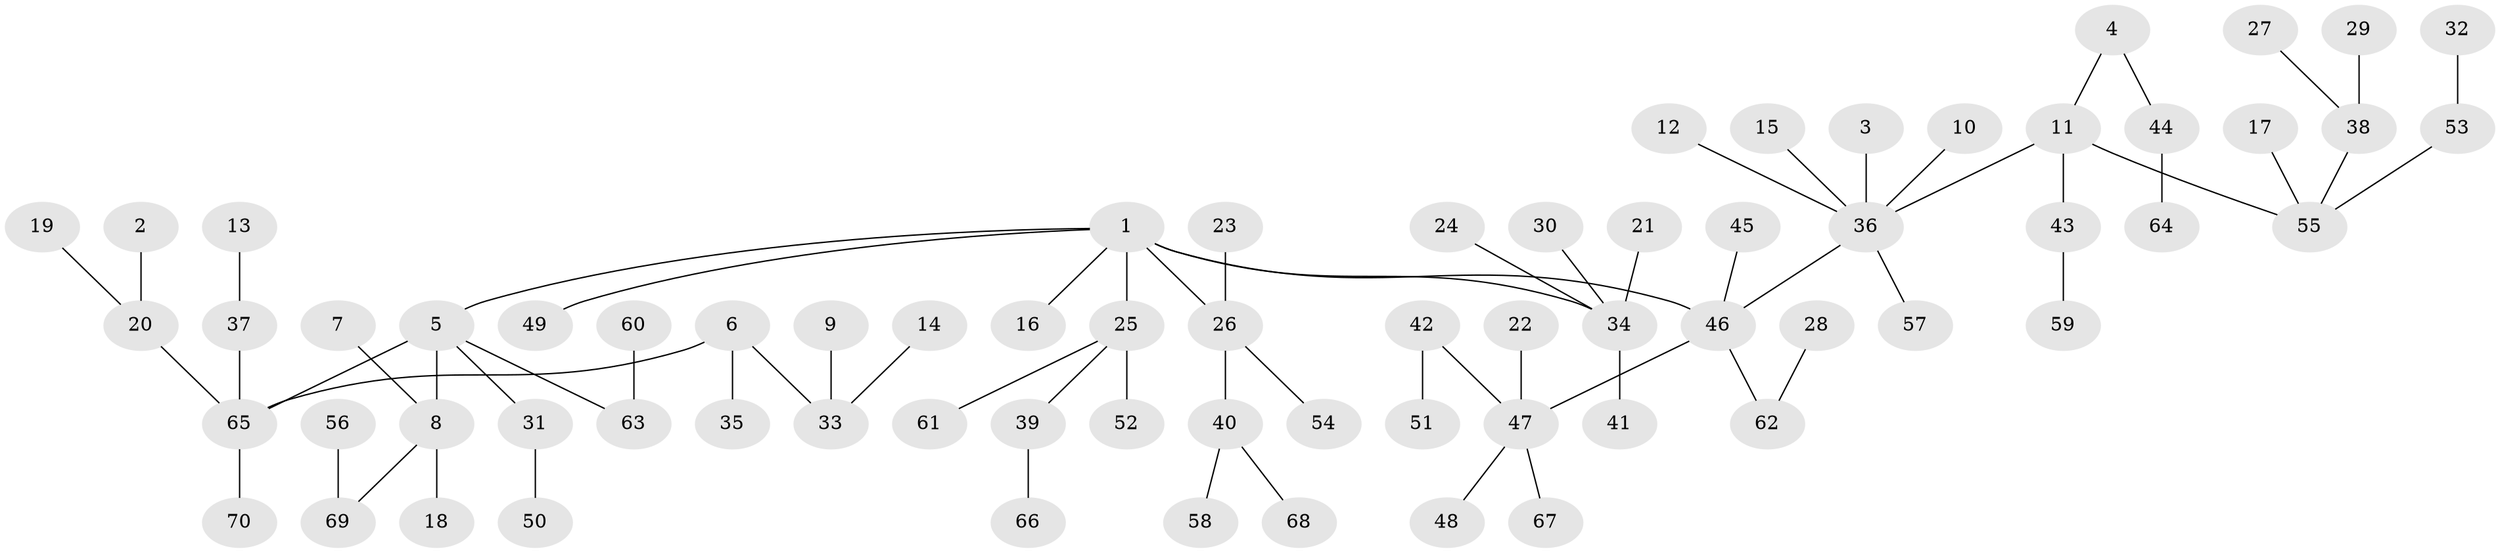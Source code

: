 // original degree distribution, {6: 0.02142857142857143, 5: 0.03571428571428571, 3: 0.10714285714285714, 8: 0.007142857142857143, 4: 0.06428571428571428, 1: 0.5214285714285715, 2: 0.2357142857142857, 7: 0.007142857142857143}
// Generated by graph-tools (version 1.1) at 2025/50/03/09/25 03:50:17]
// undirected, 70 vertices, 69 edges
graph export_dot {
graph [start="1"]
  node [color=gray90,style=filled];
  1;
  2;
  3;
  4;
  5;
  6;
  7;
  8;
  9;
  10;
  11;
  12;
  13;
  14;
  15;
  16;
  17;
  18;
  19;
  20;
  21;
  22;
  23;
  24;
  25;
  26;
  27;
  28;
  29;
  30;
  31;
  32;
  33;
  34;
  35;
  36;
  37;
  38;
  39;
  40;
  41;
  42;
  43;
  44;
  45;
  46;
  47;
  48;
  49;
  50;
  51;
  52;
  53;
  54;
  55;
  56;
  57;
  58;
  59;
  60;
  61;
  62;
  63;
  64;
  65;
  66;
  67;
  68;
  69;
  70;
  1 -- 5 [weight=1.0];
  1 -- 16 [weight=1.0];
  1 -- 25 [weight=1.0];
  1 -- 26 [weight=1.0];
  1 -- 34 [weight=1.0];
  1 -- 46 [weight=1.0];
  1 -- 49 [weight=1.0];
  2 -- 20 [weight=1.0];
  3 -- 36 [weight=1.0];
  4 -- 11 [weight=1.0];
  4 -- 44 [weight=1.0];
  5 -- 8 [weight=1.0];
  5 -- 31 [weight=1.0];
  5 -- 63 [weight=1.0];
  5 -- 65 [weight=1.0];
  6 -- 33 [weight=1.0];
  6 -- 35 [weight=1.0];
  6 -- 65 [weight=1.0];
  7 -- 8 [weight=1.0];
  8 -- 18 [weight=1.0];
  8 -- 69 [weight=1.0];
  9 -- 33 [weight=1.0];
  10 -- 36 [weight=1.0];
  11 -- 36 [weight=1.0];
  11 -- 43 [weight=1.0];
  11 -- 55 [weight=1.0];
  12 -- 36 [weight=1.0];
  13 -- 37 [weight=1.0];
  14 -- 33 [weight=1.0];
  15 -- 36 [weight=1.0];
  17 -- 55 [weight=1.0];
  19 -- 20 [weight=1.0];
  20 -- 65 [weight=1.0];
  21 -- 34 [weight=1.0];
  22 -- 47 [weight=1.0];
  23 -- 26 [weight=1.0];
  24 -- 34 [weight=1.0];
  25 -- 39 [weight=1.0];
  25 -- 52 [weight=1.0];
  25 -- 61 [weight=1.0];
  26 -- 40 [weight=1.0];
  26 -- 54 [weight=1.0];
  27 -- 38 [weight=1.0];
  28 -- 62 [weight=1.0];
  29 -- 38 [weight=1.0];
  30 -- 34 [weight=1.0];
  31 -- 50 [weight=1.0];
  32 -- 53 [weight=1.0];
  34 -- 41 [weight=1.0];
  36 -- 46 [weight=1.0];
  36 -- 57 [weight=1.0];
  37 -- 65 [weight=1.0];
  38 -- 55 [weight=1.0];
  39 -- 66 [weight=1.0];
  40 -- 58 [weight=1.0];
  40 -- 68 [weight=1.0];
  42 -- 47 [weight=1.0];
  42 -- 51 [weight=1.0];
  43 -- 59 [weight=1.0];
  44 -- 64 [weight=1.0];
  45 -- 46 [weight=1.0];
  46 -- 47 [weight=1.0];
  46 -- 62 [weight=1.0];
  47 -- 48 [weight=1.0];
  47 -- 67 [weight=1.0];
  53 -- 55 [weight=1.0];
  56 -- 69 [weight=1.0];
  60 -- 63 [weight=1.0];
  65 -- 70 [weight=1.0];
}
